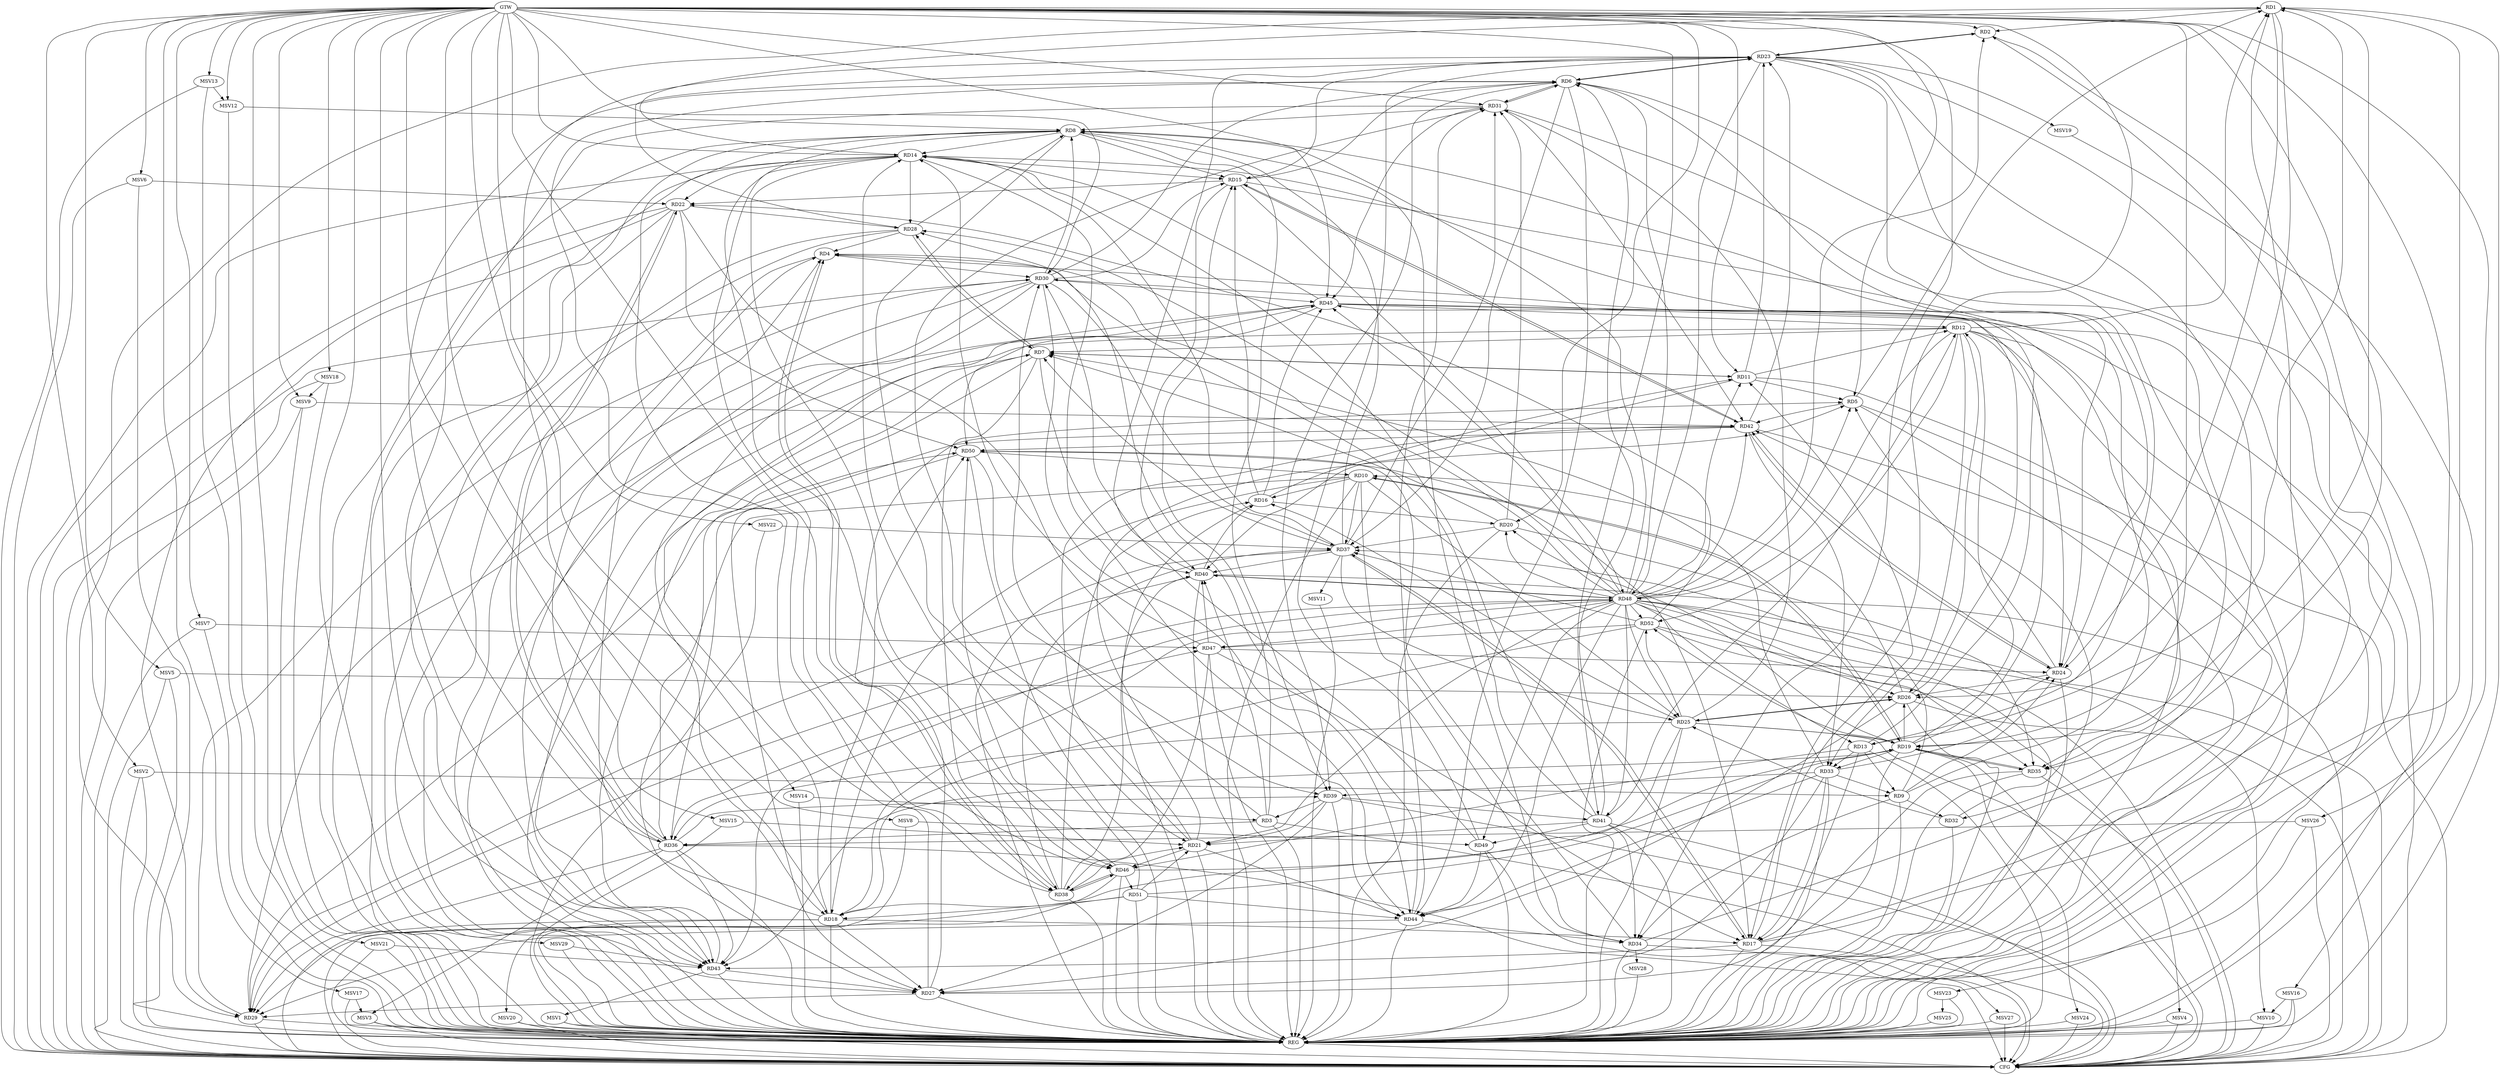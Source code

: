 strict digraph G {
  RD1 [ label="RD1" ];
  RD2 [ label="RD2" ];
  RD3 [ label="RD3" ];
  RD4 [ label="RD4" ];
  RD5 [ label="RD5" ];
  RD6 [ label="RD6" ];
  RD7 [ label="RD7" ];
  RD8 [ label="RD8" ];
  RD9 [ label="RD9" ];
  RD10 [ label="RD10" ];
  RD11 [ label="RD11" ];
  RD12 [ label="RD12" ];
  RD13 [ label="RD13" ];
  RD14 [ label="RD14" ];
  RD15 [ label="RD15" ];
  RD16 [ label="RD16" ];
  RD17 [ label="RD17" ];
  RD18 [ label="RD18" ];
  RD19 [ label="RD19" ];
  RD20 [ label="RD20" ];
  RD21 [ label="RD21" ];
  RD22 [ label="RD22" ];
  RD23 [ label="RD23" ];
  RD24 [ label="RD24" ];
  RD25 [ label="RD25" ];
  RD26 [ label="RD26" ];
  RD27 [ label="RD27" ];
  RD28 [ label="RD28" ];
  RD29 [ label="RD29" ];
  RD30 [ label="RD30" ];
  RD31 [ label="RD31" ];
  RD32 [ label="RD32" ];
  RD33 [ label="RD33" ];
  RD34 [ label="RD34" ];
  RD35 [ label="RD35" ];
  RD36 [ label="RD36" ];
  RD37 [ label="RD37" ];
  RD38 [ label="RD38" ];
  RD39 [ label="RD39" ];
  RD40 [ label="RD40" ];
  RD41 [ label="RD41" ];
  RD42 [ label="RD42" ];
  RD43 [ label="RD43" ];
  RD44 [ label="RD44" ];
  RD45 [ label="RD45" ];
  RD46 [ label="RD46" ];
  RD47 [ label="RD47" ];
  RD48 [ label="RD48" ];
  RD49 [ label="RD49" ];
  RD50 [ label="RD50" ];
  RD51 [ label="RD51" ];
  RD52 [ label="RD52" ];
  GTW [ label="GTW" ];
  REG [ label="REG" ];
  CFG [ label="CFG" ];
  MSV1 [ label="MSV1" ];
  MSV2 [ label="MSV2" ];
  MSV3 [ label="MSV3" ];
  MSV4 [ label="MSV4" ];
  MSV5 [ label="MSV5" ];
  MSV6 [ label="MSV6" ];
  MSV7 [ label="MSV7" ];
  MSV8 [ label="MSV8" ];
  MSV9 [ label="MSV9" ];
  MSV10 [ label="MSV10" ];
  MSV11 [ label="MSV11" ];
  MSV12 [ label="MSV12" ];
  MSV13 [ label="MSV13" ];
  MSV14 [ label="MSV14" ];
  MSV15 [ label="MSV15" ];
  MSV16 [ label="MSV16" ];
  MSV17 [ label="MSV17" ];
  MSV18 [ label="MSV18" ];
  MSV19 [ label="MSV19" ];
  MSV20 [ label="MSV20" ];
  MSV21 [ label="MSV21" ];
  MSV22 [ label="MSV22" ];
  MSV23 [ label="MSV23" ];
  MSV24 [ label="MSV24" ];
  MSV25 [ label="MSV25" ];
  MSV26 [ label="MSV26" ];
  MSV27 [ label="MSV27" ];
  MSV28 [ label="MSV28" ];
  MSV29 [ label="MSV29" ];
  RD1 -> RD2;
  RD5 -> RD1;
  RD12 -> RD1;
  RD13 -> RD1;
  RD14 -> RD1;
  RD17 -> RD1;
  RD1 -> RD19;
  RD1 -> RD24;
  RD1 -> RD26;
  RD1 -> RD29;
  RD34 -> RD1;
  RD17 -> RD2;
  RD2 -> RD23;
  RD23 -> RD2;
  RD3 -> RD15;
  RD3 -> RD30;
  RD3 -> RD36;
  RD39 -> RD3;
  RD3 -> RD40;
  RD9 -> RD4;
  RD18 -> RD4;
  RD28 -> RD4;
  RD4 -> RD30;
  RD36 -> RD4;
  RD4 -> RD38;
  RD38 -> RD4;
  RD41 -> RD4;
  RD48 -> RD4;
  RD11 -> RD5;
  RD21 -> RD5;
  RD24 -> RD5;
  RD27 -> RD5;
  RD5 -> RD42;
  RD48 -> RD5;
  RD15 -> RD6;
  RD6 -> RD23;
  RD23 -> RD6;
  RD24 -> RD6;
  RD27 -> RD6;
  RD30 -> RD6;
  RD6 -> RD31;
  RD31 -> RD6;
  RD36 -> RD6;
  RD6 -> RD37;
  RD6 -> RD39;
  RD41 -> RD6;
  RD6 -> RD44;
  RD48 -> RD6;
  RD7 -> RD11;
  RD11 -> RD7;
  RD12 -> RD7;
  RD20 -> RD7;
  RD7 -> RD27;
  RD7 -> RD28;
  RD28 -> RD7;
  RD33 -> RD7;
  RD37 -> RD7;
  RD7 -> RD38;
  RD7 -> RD40;
  RD43 -> RD7;
  RD8 -> RD14;
  RD8 -> RD15;
  RD8 -> RD21;
  RD8 -> RD24;
  RD28 -> RD8;
  RD30 -> RD8;
  RD31 -> RD8;
  RD8 -> RD34;
  RD37 -> RD8;
  RD38 -> RD8;
  RD8 -> RD39;
  RD8 -> RD43;
  RD8 -> RD46;
  RD13 -> RD9;
  RD9 -> RD24;
  RD9 -> RD32;
  RD33 -> RD9;
  RD9 -> RD34;
  RD9 -> RD37;
  RD10 -> RD16;
  RD10 -> RD18;
  RD10 -> RD19;
  RD19 -> RD10;
  RD10 -> RD25;
  RD26 -> RD10;
  RD10 -> RD34;
  RD10 -> RD36;
  RD10 -> RD37;
  RD50 -> RD10;
  RD11 -> RD12;
  RD16 -> RD11;
  RD17 -> RD11;
  RD11 -> RD23;
  RD11 -> RD40;
  RD19 -> RD12;
  RD12 -> RD24;
  RD12 -> RD26;
  RD12 -> RD33;
  RD41 -> RD12;
  RD12 -> RD43;
  RD45 -> RD12;
  RD12 -> RD48;
  RD12 -> RD52;
  RD13 -> RD14;
  RD13 -> RD17;
  RD23 -> RD13;
  RD13 -> RD33;
  RD13 -> RD46;
  RD14 -> RD15;
  RD14 -> RD22;
  RD14 -> RD28;
  RD37 -> RD14;
  RD14 -> RD38;
  RD41 -> RD14;
  RD14 -> RD44;
  RD45 -> RD14;
  RD14 -> RD46;
  RD47 -> RD14;
  RD51 -> RD14;
  RD16 -> RD15;
  RD15 -> RD22;
  RD23 -> RD15;
  RD30 -> RD15;
  RD15 -> RD40;
  RD15 -> RD42;
  RD42 -> RD15;
  RD15 -> RD48;
  RD16 -> RD20;
  RD25 -> RD16;
  RD38 -> RD16;
  RD40 -> RD16;
  RD16 -> RD45;
  RD18 -> RD17;
  RD33 -> RD17;
  RD17 -> RD37;
  RD37 -> RD17;
  RD17 -> RD43;
  RD47 -> RD17;
  RD50 -> RD17;
  RD23 -> RD18;
  RD25 -> RD18;
  RD18 -> RD27;
  RD30 -> RD18;
  RD18 -> RD45;
  RD18 -> RD48;
  RD18 -> RD50;
  RD51 -> RD18;
  RD52 -> RD18;
  RD19 -> RD20;
  RD25 -> RD19;
  RD19 -> RD26;
  RD19 -> RD33;
  RD19 -> RD35;
  RD35 -> RD19;
  RD19 -> RD43;
  RD19 -> RD45;
  RD46 -> RD19;
  RD51 -> RD19;
  RD19 -> RD52;
  RD20 -> RD31;
  RD20 -> RD35;
  RD20 -> RD37;
  RD21 -> RD31;
  RD38 -> RD21;
  RD39 -> RD21;
  RD41 -> RD21;
  RD21 -> RD42;
  RD21 -> RD44;
  RD21 -> RD46;
  RD48 -> RD21;
  RD51 -> RD21;
  RD22 -> RD28;
  RD22 -> RD29;
  RD22 -> RD36;
  RD36 -> RD22;
  RD22 -> RD44;
  RD22 -> RD50;
  RD52 -> RD22;
  RD28 -> RD23;
  RD23 -> RD32;
  RD23 -> RD35;
  RD40 -> RD23;
  RD42 -> RD23;
  RD23 -> RD48;
  RD49 -> RD23;
  RD24 -> RD26;
  RD33 -> RD24;
  RD24 -> RD42;
  RD42 -> RD24;
  RD47 -> RD24;
  RD25 -> RD26;
  RD26 -> RD25;
  RD25 -> RD31;
  RD32 -> RD25;
  RD25 -> RD36;
  RD37 -> RD25;
  RD25 -> RD52;
  RD26 -> RD27;
  RD26 -> RD30;
  RD28 -> RD27;
  RD27 -> RD29;
  RD33 -> RD27;
  RD35 -> RD27;
  RD39 -> RD27;
  RD43 -> RD27;
  RD50 -> RD27;
  RD44 -> RD28;
  RD48 -> RD28;
  RD29 -> RD30;
  RD36 -> RD29;
  RD40 -> RD29;
  RD44 -> RD29;
  RD45 -> RD29;
  RD48 -> RD29;
  RD29 -> RD50;
  RD51 -> RD29;
  RD30 -> RD37;
  RD30 -> RD43;
  RD30 -> RD44;
  RD30 -> RD45;
  RD49 -> RD30;
  RD37 -> RD31;
  RD31 -> RD42;
  RD31 -> RD43;
  RD44 -> RD31;
  RD31 -> RD45;
  RD32 -> RD42;
  RD33 -> RD39;
  RD42 -> RD33;
  RD33 -> RD44;
  RD41 -> RD34;
  RD44 -> RD34;
  RD34 -> RD50;
  RD45 -> RD35;
  RD36 -> RD39;
  RD42 -> RD36;
  RD36 -> RD43;
  RD36 -> RD47;
  RD38 -> RD37;
  RD37 -> RD40;
  RD52 -> RD37;
  RD38 -> RD40;
  RD38 -> RD46;
  RD46 -> RD38;
  RD47 -> RD38;
  RD39 -> RD41;
  RD50 -> RD39;
  RD47 -> RD40;
  RD40 -> RD48;
  RD48 -> RD41;
  RD41 -> RD49;
  RD42 -> RD50;
  RD48 -> RD43;
  RD48 -> RD44;
  RD49 -> RD44;
  RD51 -> RD44;
  RD45 -> RD50;
  RD46 -> RD50;
  RD46 -> RD51;
  RD48 -> RD47;
  RD52 -> RD47;
  RD48 -> RD52;
  GTW -> RD20;
  GTW -> RD14;
  GTW -> RD45;
  GTW -> RD30;
  GTW -> RD35;
  GTW -> RD11;
  GTW -> RD19;
  GTW -> RD17;
  GTW -> RD46;
  GTW -> RD41;
  GTW -> RD43;
  GTW -> RD2;
  GTW -> RD34;
  GTW -> RD31;
  GTW -> RD5;
  RD1 -> REG;
  RD2 -> REG;
  RD3 -> REG;
  RD4 -> REG;
  RD5 -> REG;
  RD6 -> REG;
  RD7 -> REG;
  RD8 -> REG;
  RD9 -> REG;
  RD10 -> REG;
  RD11 -> REG;
  RD12 -> REG;
  RD13 -> REG;
  RD14 -> REG;
  RD15 -> REG;
  RD16 -> REG;
  RD17 -> REG;
  RD18 -> REG;
  RD19 -> REG;
  RD20 -> REG;
  RD21 -> REG;
  RD22 -> REG;
  RD23 -> REG;
  RD24 -> REG;
  RD25 -> REG;
  RD26 -> REG;
  RD27 -> REG;
  RD28 -> REG;
  RD29 -> REG;
  RD30 -> REG;
  RD31 -> REG;
  RD32 -> REG;
  RD33 -> REG;
  RD34 -> REG;
  RD35 -> REG;
  RD36 -> REG;
  RD37 -> REG;
  RD38 -> REG;
  RD39 -> REG;
  RD40 -> REG;
  RD41 -> REG;
  RD42 -> REG;
  RD43 -> REG;
  RD44 -> REG;
  RD45 -> REG;
  RD46 -> REG;
  RD47 -> REG;
  RD48 -> REG;
  RD49 -> REG;
  RD50 -> REG;
  RD51 -> REG;
  RD52 -> REG;
  RD3 -> CFG;
  RD5 -> CFG;
  RD17 -> CFG;
  RD46 -> CFG;
  RD39 -> CFG;
  RD36 -> CFG;
  RD18 -> CFG;
  RD34 -> CFG;
  RD14 -> CFG;
  RD41 -> CFG;
  RD26 -> CFG;
  RD19 -> CFG;
  RD30 -> CFG;
  RD25 -> CFG;
  RD52 -> CFG;
  RD45 -> CFG;
  RD29 -> CFG;
  RD22 -> CFG;
  RD40 -> CFG;
  RD35 -> CFG;
  REG -> CFG;
  RD48 -> CFG;
  RD48 -> RD25;
  RD48 -> RD26;
  RD48 -> RD13;
  RD48 -> RD11;
  RD48 -> RD8;
  RD48 -> RD49;
  RD48 -> RD40;
  RD48 -> RD42;
  RD48 -> RD2;
  RD48 -> RD35;
  RD48 -> RD20;
  RD48 -> RD45;
  RD43 -> MSV1;
  MSV1 -> REG;
  MSV1 -> CFG;
  MSV2 -> RD9;
  GTW -> MSV2;
  MSV2 -> REG;
  MSV2 -> CFG;
  RD36 -> MSV3;
  MSV3 -> REG;
  MSV3 -> CFG;
  RD52 -> MSV4;
  MSV4 -> REG;
  MSV4 -> CFG;
  MSV5 -> RD26;
  GTW -> MSV5;
  MSV5 -> REG;
  MSV5 -> CFG;
  MSV6 -> RD22;
  GTW -> MSV6;
  MSV6 -> REG;
  MSV6 -> CFG;
  MSV7 -> RD47;
  GTW -> MSV7;
  MSV7 -> REG;
  MSV7 -> CFG;
  MSV8 -> RD49;
  GTW -> MSV8;
  MSV8 -> REG;
  MSV9 -> RD42;
  GTW -> MSV9;
  MSV9 -> REG;
  MSV9 -> CFG;
  RD48 -> MSV10;
  MSV10 -> REG;
  MSV10 -> CFG;
  RD37 -> MSV11;
  MSV11 -> REG;
  MSV12 -> RD8;
  GTW -> MSV12;
  MSV12 -> REG;
  MSV13 -> MSV12;
  GTW -> MSV13;
  MSV13 -> REG;
  MSV13 -> CFG;
  MSV14 -> RD3;
  GTW -> MSV14;
  MSV14 -> REG;
  MSV15 -> RD21;
  GTW -> MSV15;
  MSV15 -> REG;
  MSV16 -> MSV10;
  GTW -> MSV16;
  MSV16 -> REG;
  MSV16 -> CFG;
  MSV17 -> MSV3;
  GTW -> MSV17;
  MSV17 -> REG;
  MSV18 -> MSV9;
  GTW -> MSV18;
  MSV18 -> REG;
  MSV18 -> CFG;
  RD23 -> MSV19;
  MSV19 -> REG;
  RD18 -> MSV20;
  MSV20 -> REG;
  MSV20 -> CFG;
  MSV21 -> RD43;
  GTW -> MSV21;
  MSV21 -> REG;
  MSV21 -> CFG;
  MSV22 -> RD37;
  GTW -> MSV22;
  MSV22 -> REG;
  RD12 -> MSV23;
  MSV23 -> REG;
  RD19 -> MSV24;
  MSV24 -> REG;
  MSV24 -> CFG;
  MSV23 -> MSV25;
  MSV25 -> REG;
  MSV26 -> RD36;
  GTW -> MSV26;
  MSV26 -> REG;
  MSV26 -> CFG;
  RD49 -> MSV27;
  MSV27 -> REG;
  MSV27 -> CFG;
  RD34 -> MSV28;
  MSV28 -> REG;
  MSV29 -> RD43;
  GTW -> MSV29;
  MSV29 -> REG;
}

